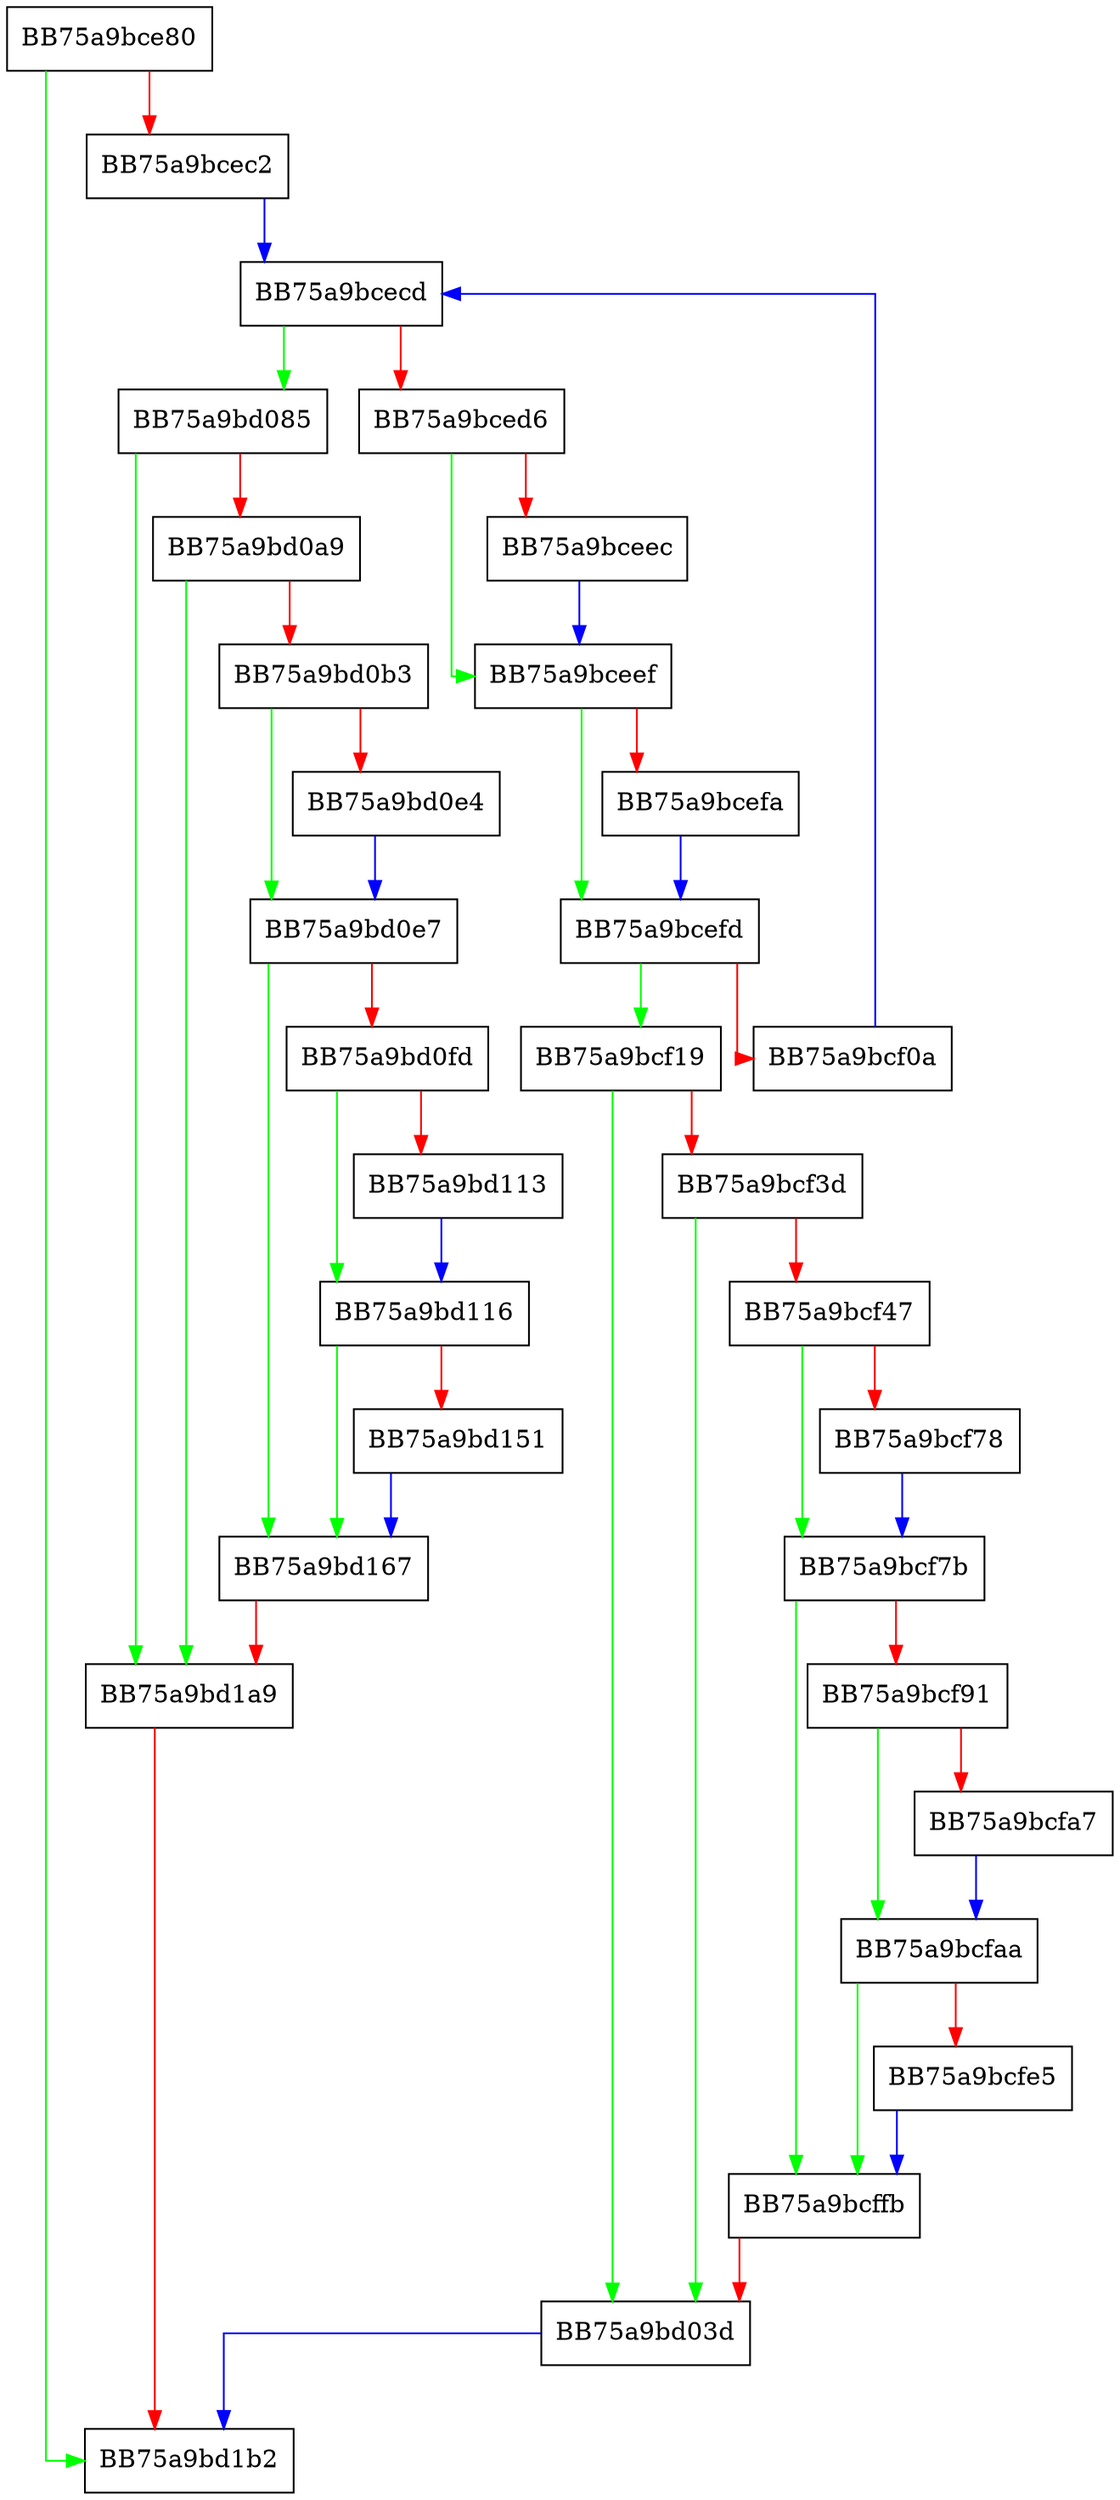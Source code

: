 digraph register_callback {
  node [shape="box"];
  graph [splines=ortho];
  BB75a9bce80 -> BB75a9bd1b2 [color="green"];
  BB75a9bce80 -> BB75a9bcec2 [color="red"];
  BB75a9bcec2 -> BB75a9bcecd [color="blue"];
  BB75a9bcecd -> BB75a9bd085 [color="green"];
  BB75a9bcecd -> BB75a9bced6 [color="red"];
  BB75a9bced6 -> BB75a9bceef [color="green"];
  BB75a9bced6 -> BB75a9bceec [color="red"];
  BB75a9bceec -> BB75a9bceef [color="blue"];
  BB75a9bceef -> BB75a9bcefd [color="green"];
  BB75a9bceef -> BB75a9bcefa [color="red"];
  BB75a9bcefa -> BB75a9bcefd [color="blue"];
  BB75a9bcefd -> BB75a9bcf19 [color="green"];
  BB75a9bcefd -> BB75a9bcf0a [color="red"];
  BB75a9bcf0a -> BB75a9bcecd [color="blue"];
  BB75a9bcf19 -> BB75a9bd03d [color="green"];
  BB75a9bcf19 -> BB75a9bcf3d [color="red"];
  BB75a9bcf3d -> BB75a9bd03d [color="green"];
  BB75a9bcf3d -> BB75a9bcf47 [color="red"];
  BB75a9bcf47 -> BB75a9bcf7b [color="green"];
  BB75a9bcf47 -> BB75a9bcf78 [color="red"];
  BB75a9bcf78 -> BB75a9bcf7b [color="blue"];
  BB75a9bcf7b -> BB75a9bcffb [color="green"];
  BB75a9bcf7b -> BB75a9bcf91 [color="red"];
  BB75a9bcf91 -> BB75a9bcfaa [color="green"];
  BB75a9bcf91 -> BB75a9bcfa7 [color="red"];
  BB75a9bcfa7 -> BB75a9bcfaa [color="blue"];
  BB75a9bcfaa -> BB75a9bcffb [color="green"];
  BB75a9bcfaa -> BB75a9bcfe5 [color="red"];
  BB75a9bcfe5 -> BB75a9bcffb [color="blue"];
  BB75a9bcffb -> BB75a9bd03d [color="red"];
  BB75a9bd03d -> BB75a9bd1b2 [color="blue"];
  BB75a9bd085 -> BB75a9bd1a9 [color="green"];
  BB75a9bd085 -> BB75a9bd0a9 [color="red"];
  BB75a9bd0a9 -> BB75a9bd1a9 [color="green"];
  BB75a9bd0a9 -> BB75a9bd0b3 [color="red"];
  BB75a9bd0b3 -> BB75a9bd0e7 [color="green"];
  BB75a9bd0b3 -> BB75a9bd0e4 [color="red"];
  BB75a9bd0e4 -> BB75a9bd0e7 [color="blue"];
  BB75a9bd0e7 -> BB75a9bd167 [color="green"];
  BB75a9bd0e7 -> BB75a9bd0fd [color="red"];
  BB75a9bd0fd -> BB75a9bd116 [color="green"];
  BB75a9bd0fd -> BB75a9bd113 [color="red"];
  BB75a9bd113 -> BB75a9bd116 [color="blue"];
  BB75a9bd116 -> BB75a9bd167 [color="green"];
  BB75a9bd116 -> BB75a9bd151 [color="red"];
  BB75a9bd151 -> BB75a9bd167 [color="blue"];
  BB75a9bd167 -> BB75a9bd1a9 [color="red"];
  BB75a9bd1a9 -> BB75a9bd1b2 [color="red"];
}